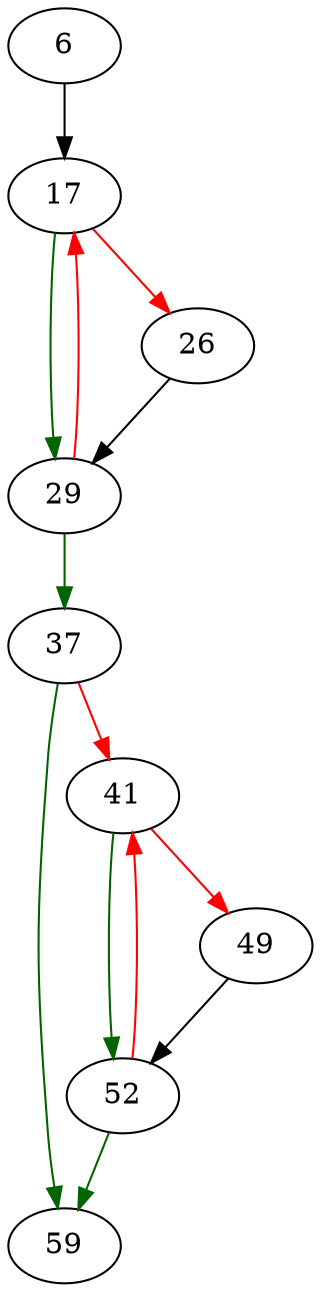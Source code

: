 strict digraph "powm2" {
	// Node definitions.
	6 [entry=true];
	17;
	29;
	26;
	37;
	59;
	41;
	52;
	49;

	// Edge definitions.
	6 -> 17;
	17 -> 29 [
		color=darkgreen
		cond=true
	];
	17 -> 26 [
		color=red
		cond=false
	];
	29 -> 17 [
		color=red
		cond=false
	];
	29 -> 37 [
		color=darkgreen
		cond=true
	];
	26 -> 29;
	37 -> 59 [
		color=darkgreen
		cond=true
	];
	37 -> 41 [
		color=red
		cond=false
	];
	41 -> 52 [
		color=darkgreen
		cond=true
	];
	41 -> 49 [
		color=red
		cond=false
	];
	52 -> 59 [
		color=darkgreen
		cond=true
	];
	52 -> 41 [
		color=red
		cond=false
	];
	49 -> 52;
}